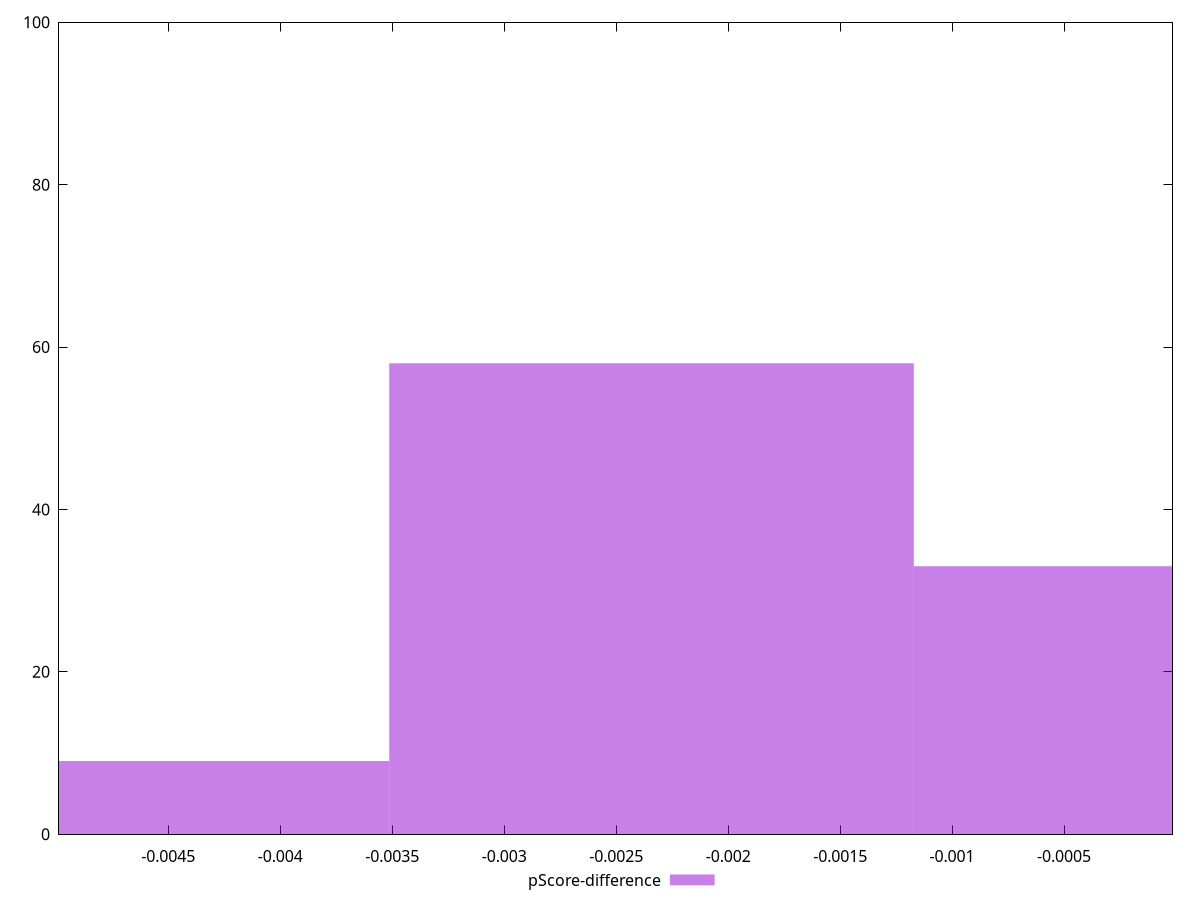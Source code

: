 reset

$pScoreDifference <<EOF
-0.004684389583343909 9
0 33
-0.0023421947916719547 58
EOF

set key outside below
set boxwidth 0.0023421947916719547
set xrange [-0.004987901848114928:-0.00001595084255656687]
set yrange [0:100]
set trange [0:100]
set style fill transparent solid 0.5 noborder
set terminal svg size 640, 490 enhanced background rgb 'white'
set output "reports/report_00030_2021-02-24T20-42-31.540Z/estimated-input-latency/samples/music/pScore-difference/histogram.svg"

plot $pScoreDifference title "pScore-difference" with boxes

reset

